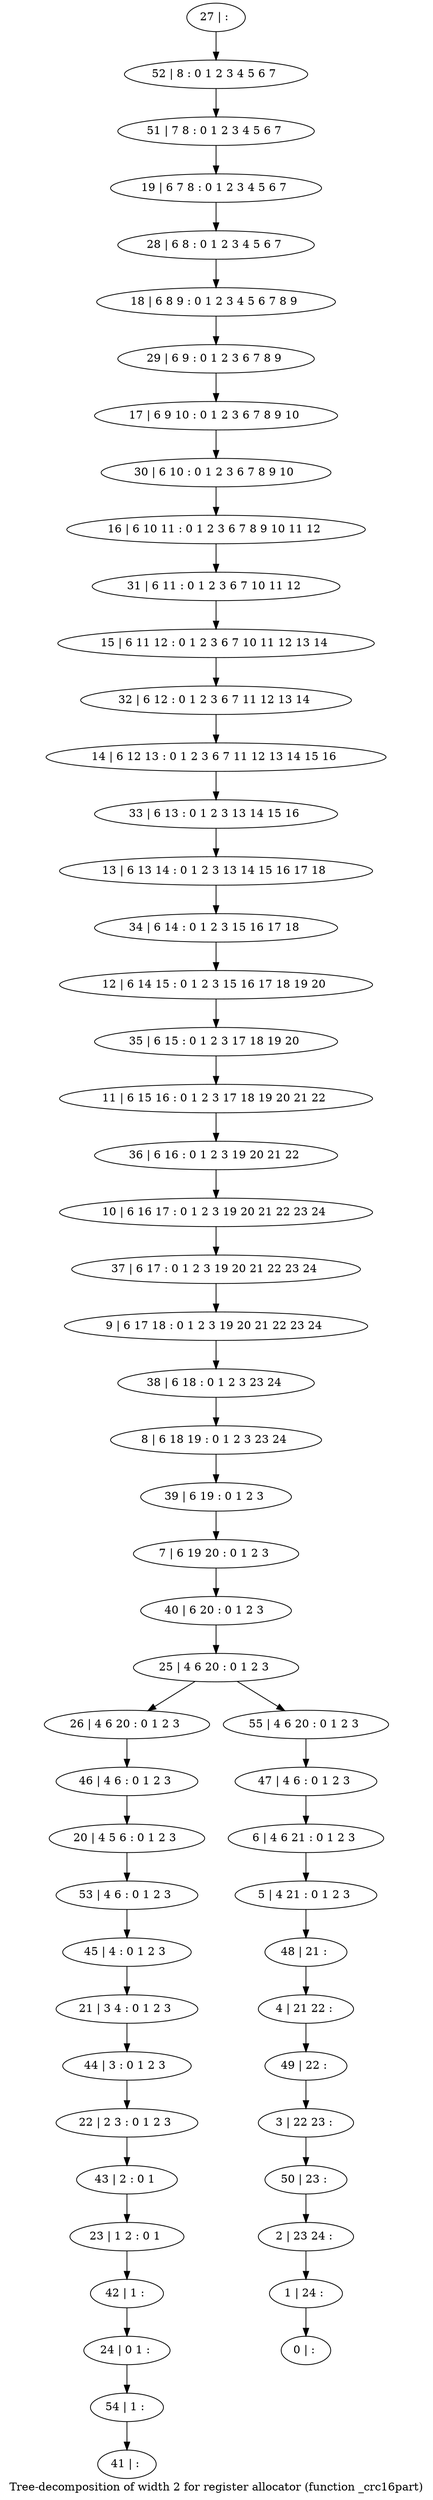 digraph G {
graph [label="Tree-decomposition of width 2 for register allocator (function _crc16part)"]
0[label="0 | : "];
1[label="1 | 24 : "];
2[label="2 | 23 24 : "];
3[label="3 | 22 23 : "];
4[label="4 | 21 22 : "];
5[label="5 | 4 21 : 0 1 2 3 "];
6[label="6 | 4 6 21 : 0 1 2 3 "];
7[label="7 | 6 19 20 : 0 1 2 3 "];
8[label="8 | 6 18 19 : 0 1 2 3 23 24 "];
9[label="9 | 6 17 18 : 0 1 2 3 19 20 21 22 23 24 "];
10[label="10 | 6 16 17 : 0 1 2 3 19 20 21 22 23 24 "];
11[label="11 | 6 15 16 : 0 1 2 3 17 18 19 20 21 22 "];
12[label="12 | 6 14 15 : 0 1 2 3 15 16 17 18 19 20 "];
13[label="13 | 6 13 14 : 0 1 2 3 13 14 15 16 17 18 "];
14[label="14 | 6 12 13 : 0 1 2 3 6 7 11 12 13 14 15 16 "];
15[label="15 | 6 11 12 : 0 1 2 3 6 7 10 11 12 13 14 "];
16[label="16 | 6 10 11 : 0 1 2 3 6 7 8 9 10 11 12 "];
17[label="17 | 6 9 10 : 0 1 2 3 6 7 8 9 10 "];
18[label="18 | 6 8 9 : 0 1 2 3 4 5 6 7 8 9 "];
19[label="19 | 6 7 8 : 0 1 2 3 4 5 6 7 "];
20[label="20 | 4 5 6 : 0 1 2 3 "];
21[label="21 | 3 4 : 0 1 2 3 "];
22[label="22 | 2 3 : 0 1 2 3 "];
23[label="23 | 1 2 : 0 1 "];
24[label="24 | 0 1 : "];
25[label="25 | 4 6 20 : 0 1 2 3 "];
26[label="26 | 4 6 20 : 0 1 2 3 "];
27[label="27 | : "];
28[label="28 | 6 8 : 0 1 2 3 4 5 6 7 "];
29[label="29 | 6 9 : 0 1 2 3 6 7 8 9 "];
30[label="30 | 6 10 : 0 1 2 3 6 7 8 9 10 "];
31[label="31 | 6 11 : 0 1 2 3 6 7 10 11 12 "];
32[label="32 | 6 12 : 0 1 2 3 6 7 11 12 13 14 "];
33[label="33 | 6 13 : 0 1 2 3 13 14 15 16 "];
34[label="34 | 6 14 : 0 1 2 3 15 16 17 18 "];
35[label="35 | 6 15 : 0 1 2 3 17 18 19 20 "];
36[label="36 | 6 16 : 0 1 2 3 19 20 21 22 "];
37[label="37 | 6 17 : 0 1 2 3 19 20 21 22 23 24 "];
38[label="38 | 6 18 : 0 1 2 3 23 24 "];
39[label="39 | 6 19 : 0 1 2 3 "];
40[label="40 | 6 20 : 0 1 2 3 "];
41[label="41 | : "];
42[label="42 | 1 : "];
43[label="43 | 2 : 0 1 "];
44[label="44 | 3 : 0 1 2 3 "];
45[label="45 | 4 : 0 1 2 3 "];
46[label="46 | 4 6 : 0 1 2 3 "];
47[label="47 | 4 6 : 0 1 2 3 "];
48[label="48 | 21 : "];
49[label="49 | 22 : "];
50[label="50 | 23 : "];
51[label="51 | 7 8 : 0 1 2 3 4 5 6 7 "];
52[label="52 | 8 : 0 1 2 3 4 5 6 7 "];
53[label="53 | 4 6 : 0 1 2 3 "];
54[label="54 | 1 : "];
55[label="55 | 4 6 20 : 0 1 2 3 "];
42->24 ;
23->42 ;
43->23 ;
22->43 ;
44->22 ;
21->44 ;
45->21 ;
46->20 ;
26->46 ;
53->45 ;
20->53 ;
54->41 ;
24->54 ;
27->52 ;
52->51 ;
51->19 ;
19->28 ;
28->18 ;
18->29 ;
29->17 ;
17->30 ;
30->16 ;
16->31 ;
31->15 ;
15->32 ;
32->14 ;
14->33 ;
33->13 ;
13->34 ;
34->12 ;
12->35 ;
35->11 ;
11->36 ;
36->10 ;
10->37 ;
37->9 ;
9->38 ;
38->8 ;
8->39 ;
39->7 ;
7->40 ;
40->25 ;
47->6 ;
6->5 ;
5->48 ;
48->4 ;
4->49 ;
49->3 ;
3->50 ;
50->2 ;
2->1 ;
1->0 ;
55->47 ;
25->26 ;
25->55 ;
}
